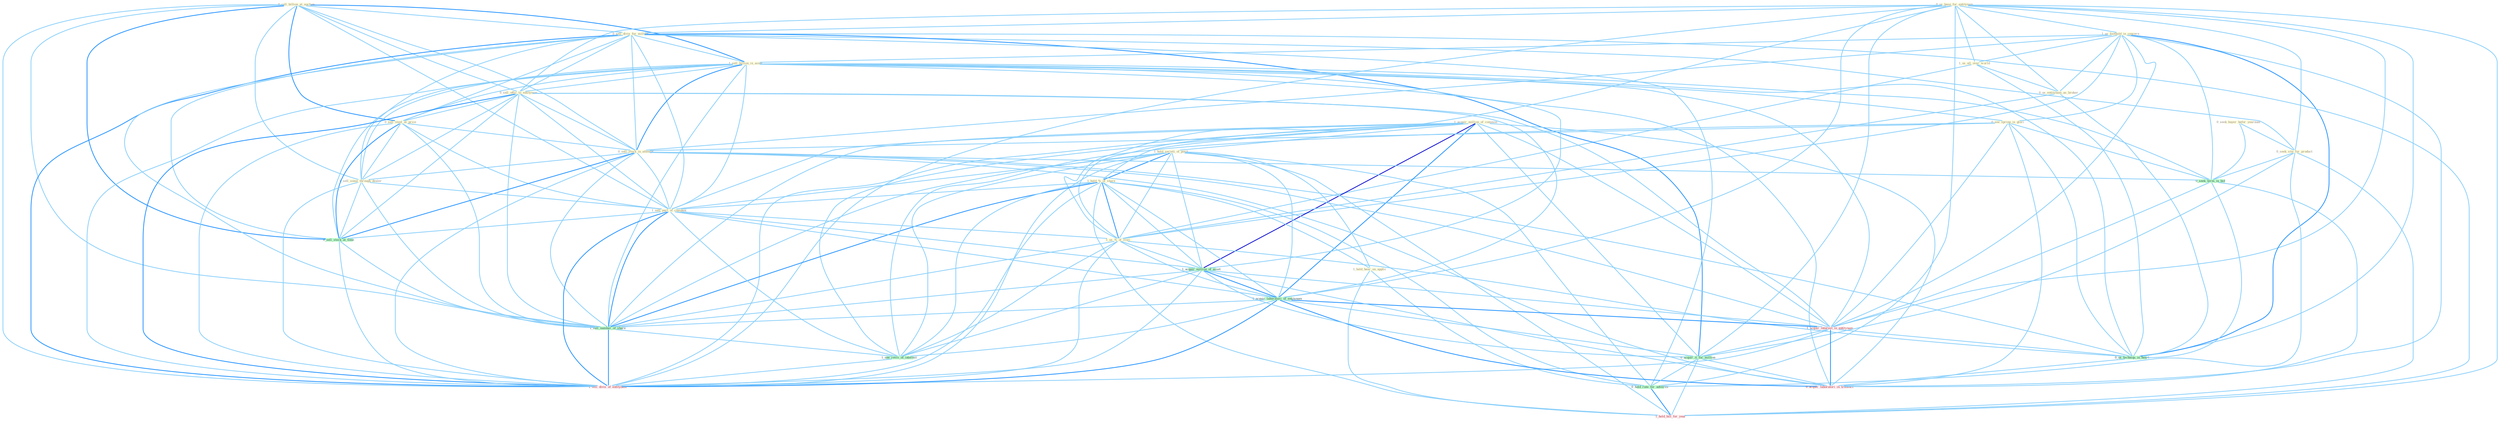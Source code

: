 Graph G{ 
    node
    [shape=polygon,style=filled,width=.5,height=.06,color="#BDFCC9",fixedsize=true,fontsize=4,
    fontcolor="#2f4f4f"];
    {node
    [color="#ffffe0", fontcolor="#8b7d6b"] "0_sell_billion_at_auction " "0_us_base_for_entitynam " "1_us_foothold_in_concern " "0_seek_buyer_befor_yearnum " "1_us_all_over_world " "0_sell_divis_for_million " "1_acquir_million_of_common " "0_us_entitynam_as_broker " "1_hold_varieti_of_posit " "1_sell_billion_in_asset " "0_sell_offic_to_entitynam " "1_hold_%_of_share " "0_see_spring_in_glori " "0_sell_steel_at_price " "0_sell_stock_in_attempt " "0_sell_some_through_dealer " "1_hold_hear_on_applic " "0_seek_site_for_product " "1_sell_part_of_compani " "1_us_%_of_ivori "}
{node [color="#fff0f5", fontcolor="#b22222"] "1_acquir_interest_in_entitynam " "0_acquir_laboratori_in_transact " "1_hold_bill_for_year " "1_sell_divis_of_entitynam "}
edge [color="#B0E2FF"];

	"0_sell_billion_at_auction " -- "0_sell_divis_for_million " [w="1", color="#87cefa" ];
	"0_sell_billion_at_auction " -- "1_sell_billion_in_asset " [w="2", color="#1e90ff" , len=0.8];
	"0_sell_billion_at_auction " -- "0_sell_offic_to_entitynam " [w="1", color="#87cefa" ];
	"0_sell_billion_at_auction " -- "0_sell_steel_at_price " [w="2", color="#1e90ff" , len=0.8];
	"0_sell_billion_at_auction " -- "0_sell_stock_in_attempt " [w="1", color="#87cefa" ];
	"0_sell_billion_at_auction " -- "0_sell_some_through_dealer " [w="1", color="#87cefa" ];
	"0_sell_billion_at_auction " -- "1_sell_part_of_compani " [w="1", color="#87cefa" ];
	"0_sell_billion_at_auction " -- "0_sell_stock_at_time " [w="2", color="#1e90ff" , len=0.8];
	"0_sell_billion_at_auction " -- "1_sell_number_of_share " [w="1", color="#87cefa" ];
	"0_sell_billion_at_auction " -- "1_sell_divis_of_entitynam " [w="1", color="#87cefa" ];
	"0_us_base_for_entitynam " -- "1_us_foothold_in_concern " [w="1", color="#87cefa" ];
	"0_us_base_for_entitynam " -- "1_us_all_over_world " [w="1", color="#87cefa" ];
	"0_us_base_for_entitynam " -- "0_sell_divis_for_million " [w="1", color="#87cefa" ];
	"0_us_base_for_entitynam " -- "0_us_entitynam_as_broker " [w="1", color="#87cefa" ];
	"0_us_base_for_entitynam " -- "0_sell_offic_to_entitynam " [w="1", color="#87cefa" ];
	"0_us_base_for_entitynam " -- "0_seek_site_for_product " [w="1", color="#87cefa" ];
	"0_us_base_for_entitynam " -- "1_us_%_of_ivori " [w="1", color="#87cefa" ];
	"0_us_base_for_entitynam " -- "1_acquir_laboratori_of_entitynam " [w="1", color="#87cefa" ];
	"0_us_base_for_entitynam " -- "1_acquir_interest_in_entitynam " [w="1", color="#87cefa" ];
	"0_us_base_for_entitynam " -- "0_us_techniqu_in_heart " [w="1", color="#87cefa" ];
	"0_us_base_for_entitynam " -- "0_acquir_it_for_million " [w="1", color="#87cefa" ];
	"0_us_base_for_entitynam " -- "0_hold_rate_for_advertis " [w="1", color="#87cefa" ];
	"0_us_base_for_entitynam " -- "1_hold_bill_for_year " [w="1", color="#87cefa" ];
	"0_us_base_for_entitynam " -- "1_sell_divis_of_entitynam " [w="1", color="#87cefa" ];
	"1_us_foothold_in_concern " -- "1_us_all_over_world " [w="1", color="#87cefa" ];
	"1_us_foothold_in_concern " -- "0_us_entitynam_as_broker " [w="1", color="#87cefa" ];
	"1_us_foothold_in_concern " -- "1_sell_billion_in_asset " [w="1", color="#87cefa" ];
	"1_us_foothold_in_concern " -- "0_see_spring_in_glori " [w="1", color="#87cefa" ];
	"1_us_foothold_in_concern " -- "0_sell_stock_in_attempt " [w="1", color="#87cefa" ];
	"1_us_foothold_in_concern " -- "1_us_%_of_ivori " [w="1", color="#87cefa" ];
	"1_us_foothold_in_concern " -- "0_seek_term_in_bid " [w="1", color="#87cefa" ];
	"1_us_foothold_in_concern " -- "1_acquir_interest_in_entitynam " [w="1", color="#87cefa" ];
	"1_us_foothold_in_concern " -- "0_us_techniqu_in_heart " [w="2", color="#1e90ff" , len=0.8];
	"1_us_foothold_in_concern " -- "0_acquir_laboratori_in_transact " [w="1", color="#87cefa" ];
	"0_seek_buyer_befor_yearnum " -- "0_seek_site_for_product " [w="1", color="#87cefa" ];
	"0_seek_buyer_befor_yearnum " -- "0_seek_term_in_bid " [w="1", color="#87cefa" ];
	"1_us_all_over_world " -- "0_us_entitynam_as_broker " [w="1", color="#87cefa" ];
	"1_us_all_over_world " -- "1_us_%_of_ivori " [w="1", color="#87cefa" ];
	"1_us_all_over_world " -- "0_us_techniqu_in_heart " [w="1", color="#87cefa" ];
	"0_sell_divis_for_million " -- "1_sell_billion_in_asset " [w="1", color="#87cefa" ];
	"0_sell_divis_for_million " -- "0_sell_offic_to_entitynam " [w="1", color="#87cefa" ];
	"0_sell_divis_for_million " -- "0_sell_steel_at_price " [w="1", color="#87cefa" ];
	"0_sell_divis_for_million " -- "0_sell_stock_in_attempt " [w="1", color="#87cefa" ];
	"0_sell_divis_for_million " -- "0_sell_some_through_dealer " [w="1", color="#87cefa" ];
	"0_sell_divis_for_million " -- "0_seek_site_for_product " [w="1", color="#87cefa" ];
	"0_sell_divis_for_million " -- "1_sell_part_of_compani " [w="1", color="#87cefa" ];
	"0_sell_divis_for_million " -- "0_acquir_it_for_million " [w="2", color="#1e90ff" , len=0.8];
	"0_sell_divis_for_million " -- "0_hold_rate_for_advertis " [w="1", color="#87cefa" ];
	"0_sell_divis_for_million " -- "0_sell_stock_at_time " [w="1", color="#87cefa" ];
	"0_sell_divis_for_million " -- "1_sell_number_of_share " [w="1", color="#87cefa" ];
	"0_sell_divis_for_million " -- "1_hold_bill_for_year " [w="1", color="#87cefa" ];
	"0_sell_divis_for_million " -- "1_sell_divis_of_entitynam " [w="2", color="#1e90ff" , len=0.8];
	"1_acquir_million_of_common " -- "1_hold_varieti_of_posit " [w="1", color="#87cefa" ];
	"1_acquir_million_of_common " -- "1_hold_%_of_share " [w="1", color="#87cefa" ];
	"1_acquir_million_of_common " -- "1_sell_part_of_compani " [w="1", color="#87cefa" ];
	"1_acquir_million_of_common " -- "1_us_%_of_ivori " [w="1", color="#87cefa" ];
	"1_acquir_million_of_common " -- "1_acquir_million_of_asset " [w="3", color="#0000cd" , len=0.6];
	"1_acquir_million_of_common " -- "1_acquir_laboratori_of_entitynam " [w="2", color="#1e90ff" , len=0.8];
	"1_acquir_million_of_common " -- "1_acquir_interest_in_entitynam " [w="1", color="#87cefa" ];
	"1_acquir_million_of_common " -- "0_acquir_it_for_million " [w="1", color="#87cefa" ];
	"1_acquir_million_of_common " -- "0_acquir_laboratori_in_transact " [w="1", color="#87cefa" ];
	"1_acquir_million_of_common " -- "1_sell_number_of_share " [w="1", color="#87cefa" ];
	"1_acquir_million_of_common " -- "1_see_reviv_of_interest " [w="1", color="#87cefa" ];
	"1_acquir_million_of_common " -- "1_sell_divis_of_entitynam " [w="1", color="#87cefa" ];
	"0_us_entitynam_as_broker " -- "1_us_%_of_ivori " [w="1", color="#87cefa" ];
	"0_us_entitynam_as_broker " -- "0_us_techniqu_in_heart " [w="1", color="#87cefa" ];
	"1_hold_varieti_of_posit " -- "1_hold_%_of_share " [w="2", color="#1e90ff" , len=0.8];
	"1_hold_varieti_of_posit " -- "1_hold_hear_on_applic " [w="1", color="#87cefa" ];
	"1_hold_varieti_of_posit " -- "1_sell_part_of_compani " [w="1", color="#87cefa" ];
	"1_hold_varieti_of_posit " -- "1_us_%_of_ivori " [w="1", color="#87cefa" ];
	"1_hold_varieti_of_posit " -- "1_acquir_million_of_asset " [w="1", color="#87cefa" ];
	"1_hold_varieti_of_posit " -- "1_acquir_laboratori_of_entitynam " [w="1", color="#87cefa" ];
	"1_hold_varieti_of_posit " -- "0_hold_rate_for_advertis " [w="1", color="#87cefa" ];
	"1_hold_varieti_of_posit " -- "1_sell_number_of_share " [w="1", color="#87cefa" ];
	"1_hold_varieti_of_posit " -- "1_see_reviv_of_interest " [w="1", color="#87cefa" ];
	"1_hold_varieti_of_posit " -- "1_hold_bill_for_year " [w="1", color="#87cefa" ];
	"1_hold_varieti_of_posit " -- "1_sell_divis_of_entitynam " [w="1", color="#87cefa" ];
	"1_sell_billion_in_asset " -- "0_sell_offic_to_entitynam " [w="1", color="#87cefa" ];
	"1_sell_billion_in_asset " -- "0_see_spring_in_glori " [w="1", color="#87cefa" ];
	"1_sell_billion_in_asset " -- "0_sell_steel_at_price " [w="1", color="#87cefa" ];
	"1_sell_billion_in_asset " -- "0_sell_stock_in_attempt " [w="2", color="#1e90ff" , len=0.8];
	"1_sell_billion_in_asset " -- "0_sell_some_through_dealer " [w="1", color="#87cefa" ];
	"1_sell_billion_in_asset " -- "1_sell_part_of_compani " [w="1", color="#87cefa" ];
	"1_sell_billion_in_asset " -- "1_acquir_million_of_asset " [w="1", color="#87cefa" ];
	"1_sell_billion_in_asset " -- "0_seek_term_in_bid " [w="1", color="#87cefa" ];
	"1_sell_billion_in_asset " -- "1_acquir_interest_in_entitynam " [w="1", color="#87cefa" ];
	"1_sell_billion_in_asset " -- "0_us_techniqu_in_heart " [w="1", color="#87cefa" ];
	"1_sell_billion_in_asset " -- "0_acquir_laboratori_in_transact " [w="1", color="#87cefa" ];
	"1_sell_billion_in_asset " -- "0_sell_stock_at_time " [w="1", color="#87cefa" ];
	"1_sell_billion_in_asset " -- "1_sell_number_of_share " [w="1", color="#87cefa" ];
	"1_sell_billion_in_asset " -- "1_sell_divis_of_entitynam " [w="1", color="#87cefa" ];
	"0_sell_offic_to_entitynam " -- "0_sell_steel_at_price " [w="1", color="#87cefa" ];
	"0_sell_offic_to_entitynam " -- "0_sell_stock_in_attempt " [w="1", color="#87cefa" ];
	"0_sell_offic_to_entitynam " -- "0_sell_some_through_dealer " [w="1", color="#87cefa" ];
	"0_sell_offic_to_entitynam " -- "1_sell_part_of_compani " [w="1", color="#87cefa" ];
	"0_sell_offic_to_entitynam " -- "1_acquir_laboratori_of_entitynam " [w="1", color="#87cefa" ];
	"0_sell_offic_to_entitynam " -- "1_acquir_interest_in_entitynam " [w="1", color="#87cefa" ];
	"0_sell_offic_to_entitynam " -- "0_sell_stock_at_time " [w="1", color="#87cefa" ];
	"0_sell_offic_to_entitynam " -- "1_sell_number_of_share " [w="1", color="#87cefa" ];
	"0_sell_offic_to_entitynam " -- "1_sell_divis_of_entitynam " [w="2", color="#1e90ff" , len=0.8];
	"1_hold_%_of_share " -- "1_hold_hear_on_applic " [w="1", color="#87cefa" ];
	"1_hold_%_of_share " -- "1_sell_part_of_compani " [w="1", color="#87cefa" ];
	"1_hold_%_of_share " -- "1_us_%_of_ivori " [w="2", color="#1e90ff" , len=0.8];
	"1_hold_%_of_share " -- "1_acquir_million_of_asset " [w="1", color="#87cefa" ];
	"1_hold_%_of_share " -- "1_acquir_laboratori_of_entitynam " [w="1", color="#87cefa" ];
	"1_hold_%_of_share " -- "0_hold_rate_for_advertis " [w="1", color="#87cefa" ];
	"1_hold_%_of_share " -- "1_sell_number_of_share " [w="2", color="#1e90ff" , len=0.8];
	"1_hold_%_of_share " -- "1_see_reviv_of_interest " [w="1", color="#87cefa" ];
	"1_hold_%_of_share " -- "1_hold_bill_for_year " [w="1", color="#87cefa" ];
	"1_hold_%_of_share " -- "1_sell_divis_of_entitynam " [w="1", color="#87cefa" ];
	"0_see_spring_in_glori " -- "0_sell_stock_in_attempt " [w="1", color="#87cefa" ];
	"0_see_spring_in_glori " -- "0_seek_term_in_bid " [w="1", color="#87cefa" ];
	"0_see_spring_in_glori " -- "1_acquir_interest_in_entitynam " [w="1", color="#87cefa" ];
	"0_see_spring_in_glori " -- "0_us_techniqu_in_heart " [w="1", color="#87cefa" ];
	"0_see_spring_in_glori " -- "0_acquir_laboratori_in_transact " [w="1", color="#87cefa" ];
	"0_see_spring_in_glori " -- "1_see_reviv_of_interest " [w="1", color="#87cefa" ];
	"0_sell_steel_at_price " -- "0_sell_stock_in_attempt " [w="1", color="#87cefa" ];
	"0_sell_steel_at_price " -- "0_sell_some_through_dealer " [w="1", color="#87cefa" ];
	"0_sell_steel_at_price " -- "1_sell_part_of_compani " [w="1", color="#87cefa" ];
	"0_sell_steel_at_price " -- "0_sell_stock_at_time " [w="2", color="#1e90ff" , len=0.8];
	"0_sell_steel_at_price " -- "1_sell_number_of_share " [w="1", color="#87cefa" ];
	"0_sell_steel_at_price " -- "1_sell_divis_of_entitynam " [w="1", color="#87cefa" ];
	"0_sell_stock_in_attempt " -- "0_sell_some_through_dealer " [w="1", color="#87cefa" ];
	"0_sell_stock_in_attempt " -- "1_sell_part_of_compani " [w="1", color="#87cefa" ];
	"0_sell_stock_in_attempt " -- "0_seek_term_in_bid " [w="1", color="#87cefa" ];
	"0_sell_stock_in_attempt " -- "1_acquir_interest_in_entitynam " [w="1", color="#87cefa" ];
	"0_sell_stock_in_attempt " -- "0_us_techniqu_in_heart " [w="1", color="#87cefa" ];
	"0_sell_stock_in_attempt " -- "0_acquir_laboratori_in_transact " [w="1", color="#87cefa" ];
	"0_sell_stock_in_attempt " -- "0_sell_stock_at_time " [w="2", color="#1e90ff" , len=0.8];
	"0_sell_stock_in_attempt " -- "1_sell_number_of_share " [w="1", color="#87cefa" ];
	"0_sell_stock_in_attempt " -- "1_sell_divis_of_entitynam " [w="1", color="#87cefa" ];
	"0_sell_some_through_dealer " -- "1_sell_part_of_compani " [w="1", color="#87cefa" ];
	"0_sell_some_through_dealer " -- "0_sell_stock_at_time " [w="1", color="#87cefa" ];
	"0_sell_some_through_dealer " -- "1_sell_number_of_share " [w="1", color="#87cefa" ];
	"0_sell_some_through_dealer " -- "1_sell_divis_of_entitynam " [w="1", color="#87cefa" ];
	"1_hold_hear_on_applic " -- "0_hold_rate_for_advertis " [w="1", color="#87cefa" ];
	"1_hold_hear_on_applic " -- "1_hold_bill_for_year " [w="1", color="#87cefa" ];
	"0_seek_site_for_product " -- "0_seek_term_in_bid " [w="1", color="#87cefa" ];
	"0_seek_site_for_product " -- "0_acquir_it_for_million " [w="1", color="#87cefa" ];
	"0_seek_site_for_product " -- "0_hold_rate_for_advertis " [w="1", color="#87cefa" ];
	"0_seek_site_for_product " -- "1_hold_bill_for_year " [w="1", color="#87cefa" ];
	"1_sell_part_of_compani " -- "1_us_%_of_ivori " [w="1", color="#87cefa" ];
	"1_sell_part_of_compani " -- "1_acquir_million_of_asset " [w="1", color="#87cefa" ];
	"1_sell_part_of_compani " -- "1_acquir_laboratori_of_entitynam " [w="1", color="#87cefa" ];
	"1_sell_part_of_compani " -- "0_sell_stock_at_time " [w="1", color="#87cefa" ];
	"1_sell_part_of_compani " -- "1_sell_number_of_share " [w="2", color="#1e90ff" , len=0.8];
	"1_sell_part_of_compani " -- "1_see_reviv_of_interest " [w="1", color="#87cefa" ];
	"1_sell_part_of_compani " -- "1_sell_divis_of_entitynam " [w="2", color="#1e90ff" , len=0.8];
	"1_us_%_of_ivori " -- "1_acquir_million_of_asset " [w="1", color="#87cefa" ];
	"1_us_%_of_ivori " -- "1_acquir_laboratori_of_entitynam " [w="1", color="#87cefa" ];
	"1_us_%_of_ivori " -- "0_us_techniqu_in_heart " [w="1", color="#87cefa" ];
	"1_us_%_of_ivori " -- "1_sell_number_of_share " [w="1", color="#87cefa" ];
	"1_us_%_of_ivori " -- "1_see_reviv_of_interest " [w="1", color="#87cefa" ];
	"1_us_%_of_ivori " -- "1_sell_divis_of_entitynam " [w="1", color="#87cefa" ];
	"1_acquir_million_of_asset " -- "1_acquir_laboratori_of_entitynam " [w="2", color="#1e90ff" , len=0.8];
	"1_acquir_million_of_asset " -- "1_acquir_interest_in_entitynam " [w="1", color="#87cefa" ];
	"1_acquir_million_of_asset " -- "0_acquir_it_for_million " [w="1", color="#87cefa" ];
	"1_acquir_million_of_asset " -- "0_acquir_laboratori_in_transact " [w="1", color="#87cefa" ];
	"1_acquir_million_of_asset " -- "1_sell_number_of_share " [w="1", color="#87cefa" ];
	"1_acquir_million_of_asset " -- "1_see_reviv_of_interest " [w="1", color="#87cefa" ];
	"1_acquir_million_of_asset " -- "1_sell_divis_of_entitynam " [w="1", color="#87cefa" ];
	"1_acquir_laboratori_of_entitynam " -- "1_acquir_interest_in_entitynam " [w="2", color="#1e90ff" , len=0.8];
	"1_acquir_laboratori_of_entitynam " -- "0_acquir_it_for_million " [w="1", color="#87cefa" ];
	"1_acquir_laboratori_of_entitynam " -- "0_acquir_laboratori_in_transact " [w="2", color="#1e90ff" , len=0.8];
	"1_acquir_laboratori_of_entitynam " -- "1_sell_number_of_share " [w="1", color="#87cefa" ];
	"1_acquir_laboratori_of_entitynam " -- "1_see_reviv_of_interest " [w="1", color="#87cefa" ];
	"1_acquir_laboratori_of_entitynam " -- "1_sell_divis_of_entitynam " [w="2", color="#1e90ff" , len=0.8];
	"0_seek_term_in_bid " -- "1_acquir_interest_in_entitynam " [w="1", color="#87cefa" ];
	"0_seek_term_in_bid " -- "0_us_techniqu_in_heart " [w="1", color="#87cefa" ];
	"0_seek_term_in_bid " -- "0_acquir_laboratori_in_transact " [w="1", color="#87cefa" ];
	"1_acquir_interest_in_entitynam " -- "0_us_techniqu_in_heart " [w="1", color="#87cefa" ];
	"1_acquir_interest_in_entitynam " -- "0_acquir_it_for_million " [w="1", color="#87cefa" ];
	"1_acquir_interest_in_entitynam " -- "0_acquir_laboratori_in_transact " [w="2", color="#1e90ff" , len=0.8];
	"1_acquir_interest_in_entitynam " -- "1_sell_divis_of_entitynam " [w="1", color="#87cefa" ];
	"0_us_techniqu_in_heart " -- "0_acquir_laboratori_in_transact " [w="1", color="#87cefa" ];
	"0_acquir_it_for_million " -- "0_hold_rate_for_advertis " [w="1", color="#87cefa" ];
	"0_acquir_it_for_million " -- "0_acquir_laboratori_in_transact " [w="1", color="#87cefa" ];
	"0_acquir_it_for_million " -- "1_hold_bill_for_year " [w="1", color="#87cefa" ];
	"0_hold_rate_for_advertis " -- "1_hold_bill_for_year " [w="2", color="#1e90ff" , len=0.8];
	"0_sell_stock_at_time " -- "1_sell_number_of_share " [w="1", color="#87cefa" ];
	"0_sell_stock_at_time " -- "1_sell_divis_of_entitynam " [w="1", color="#87cefa" ];
	"1_sell_number_of_share " -- "1_see_reviv_of_interest " [w="1", color="#87cefa" ];
	"1_sell_number_of_share " -- "1_sell_divis_of_entitynam " [w="2", color="#1e90ff" , len=0.8];
	"1_see_reviv_of_interest " -- "1_sell_divis_of_entitynam " [w="1", color="#87cefa" ];
}